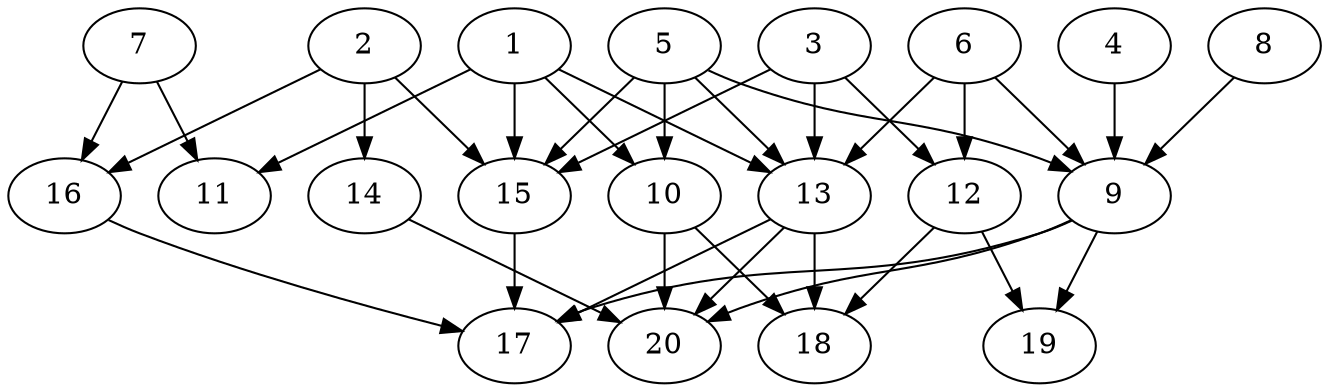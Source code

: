 // DAG automatically generated by daggen at Wed Jul 24 22:02:40 2019
// ./daggen --dot -n 20 --ccr 0.3 --fat 0.6 --regular 0.5 --density 0.5 --mindata 5242880 --maxdata 52428800 
digraph G {
  1 [size="101420373", alpha="0.04", expect_size="30426112"] 
  1 -> 10 [size ="30426112"]
  1 -> 11 [size ="30426112"]
  1 -> 13 [size ="30426112"]
  1 -> 15 [size ="30426112"]
  2 [size="127150080", alpha="0.05", expect_size="38145024"] 
  2 -> 14 [size ="38145024"]
  2 -> 15 [size ="38145024"]
  2 -> 16 [size ="38145024"]
  3 [size="93887147", alpha="0.13", expect_size="28166144"] 
  3 -> 12 [size ="28166144"]
  3 -> 13 [size ="28166144"]
  3 -> 15 [size ="28166144"]
  4 [size="103956480", alpha="0.01", expect_size="31186944"] 
  4 -> 9 [size ="31186944"]
  5 [size="140619093", alpha="0.12", expect_size="42185728"] 
  5 -> 9 [size ="42185728"]
  5 -> 10 [size ="42185728"]
  5 -> 13 [size ="42185728"]
  5 -> 15 [size ="42185728"]
  6 [size="55968427", alpha="0.10", expect_size="16790528"] 
  6 -> 9 [size ="16790528"]
  6 -> 12 [size ="16790528"]
  6 -> 13 [size ="16790528"]
  7 [size="75639467", alpha="0.07", expect_size="22691840"] 
  7 -> 11 [size ="22691840"]
  7 -> 16 [size ="22691840"]
  8 [size="170263893", alpha="0.07", expect_size="51079168"] 
  8 -> 9 [size ="51079168"]
  9 [size="137041920", alpha="0.18", expect_size="41112576"] 
  9 -> 17 [size ="41112576"]
  9 -> 19 [size ="41112576"]
  9 -> 20 [size ="41112576"]
  10 [size="166543360", alpha="0.14", expect_size="49963008"] 
  10 -> 18 [size ="49963008"]
  10 -> 20 [size ="49963008"]
  11 [size="48134827", alpha="0.17", expect_size="14440448"] 
  12 [size="76537173", alpha="0.01", expect_size="22961152"] 
  12 -> 18 [size ="22961152"]
  12 -> 19 [size ="22961152"]
  13 [size="117845333", alpha="0.17", expect_size="35353600"] 
  13 -> 17 [size ="35353600"]
  13 -> 18 [size ="35353600"]
  13 -> 20 [size ="35353600"]
  14 [size="61518507", alpha="0.11", expect_size="18455552"] 
  14 -> 20 [size ="18455552"]
  15 [size="65959253", alpha="0.02", expect_size="19787776"] 
  15 -> 17 [size ="19787776"]
  16 [size="158791680", alpha="0.10", expect_size="47637504"] 
  16 -> 17 [size ="47637504"]
  17 [size="79319040", alpha="0.11", expect_size="23795712"] 
  18 [size="138260480", alpha="0.07", expect_size="41478144"] 
  19 [size="33710080", alpha="0.17", expect_size="10113024"] 
  20 [size="171799893", alpha="0.04", expect_size="51539968"] 
}

